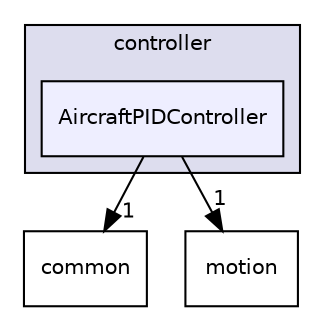 digraph "/root/scrimmage/scrimmage/include/scrimmage/plugins/controller/AircraftPIDController" {
  compound=true
  node [ fontsize="10", fontname="Helvetica"];
  edge [ labelfontsize="10", labelfontname="Helvetica"];
  subgraph clusterdir_da9620d34cca5c42773312c818662e06 {
    graph [ bgcolor="#ddddee", pencolor="black", label="controller" fontname="Helvetica", fontsize="10", URL="dir_da9620d34cca5c42773312c818662e06.html"]
  dir_a841f6c0948b80f3cdaf0d15e6b5d9fe [shape=box, label="AircraftPIDController", style="filled", fillcolor="#eeeeff", pencolor="black", URL="dir_a841f6c0948b80f3cdaf0d15e6b5d9fe.html"];
  }
  dir_edb592701dc45cc21f3d1cc2e72efe9a [shape=box label="common" URL="dir_edb592701dc45cc21f3d1cc2e72efe9a.html"];
  dir_225ac9950e75cf8b57b2a00ffecc8137 [shape=box label="motion" URL="dir_225ac9950e75cf8b57b2a00ffecc8137.html"];
  dir_a841f6c0948b80f3cdaf0d15e6b5d9fe->dir_edb592701dc45cc21f3d1cc2e72efe9a [headlabel="1", labeldistance=1.5 headhref="dir_000058_000007.html"];
  dir_a841f6c0948b80f3cdaf0d15e6b5d9fe->dir_225ac9950e75cf8b57b2a00ffecc8137 [headlabel="1", labeldistance=1.5 headhref="dir_000058_000012.html"];
}
